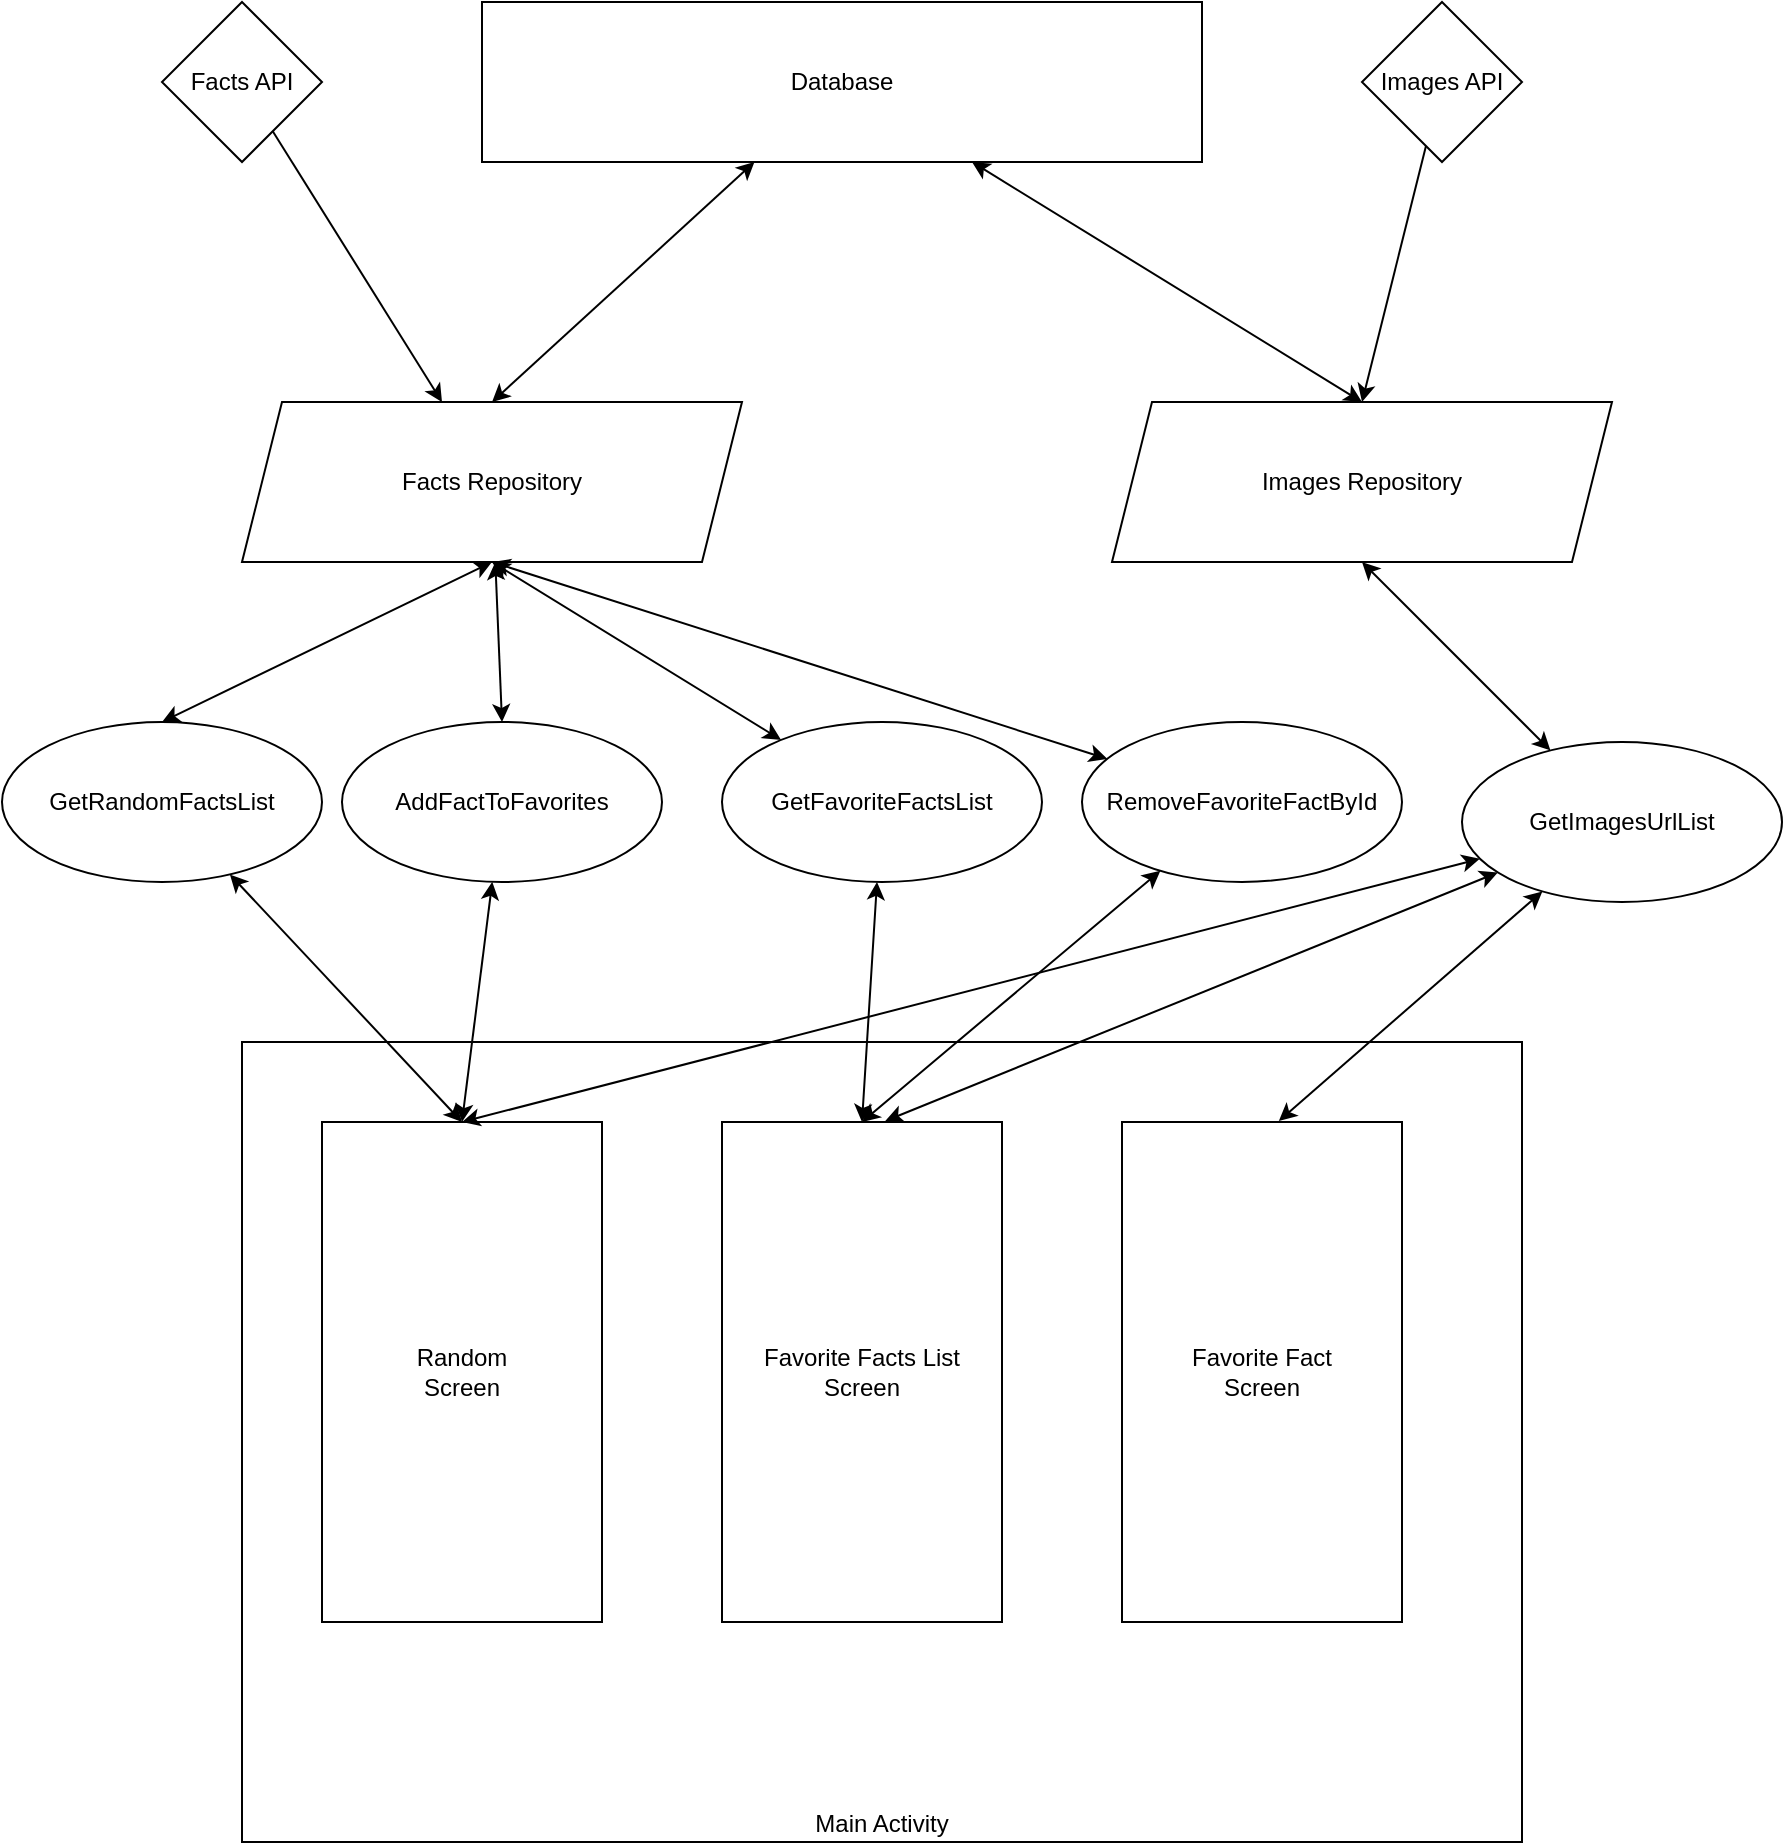 <mxfile version="20.7.4" type="device"><diagram id="BaurhBpk-vux4XYJFi9-" name="Page-1"><mxGraphModel dx="1418" dy="828" grid="1" gridSize="10" guides="1" tooltips="1" connect="1" arrows="1" fold="1" page="1" pageScale="1" pageWidth="827" pageHeight="1169" math="0" shadow="0"><root><mxCell id="0"/><mxCell id="1" parent="0"/><mxCell id="JRBV2hw_Z9q_LaUwT_1X-26" value="Main Activity" style="rounded=0;whiteSpace=wrap;html=1;verticalAlign=bottom;" parent="1" vertex="1"><mxGeometry x="120" y="640" width="640" height="400" as="geometry"/></mxCell><mxCell id="JRBV2hw_Z9q_LaUwT_1X-2" value="Random &lt;br&gt;Screen" style="rounded=0;whiteSpace=wrap;html=1;" parent="1" vertex="1"><mxGeometry x="160" y="680" width="140" height="250" as="geometry"/></mxCell><mxCell id="JRBV2hw_Z9q_LaUwT_1X-3" value="Favorite Facts List Screen" style="rounded=0;whiteSpace=wrap;html=1;" parent="1" vertex="1"><mxGeometry x="360" y="680" width="140" height="250" as="geometry"/></mxCell><mxCell id="JRBV2hw_Z9q_LaUwT_1X-5" value="Favorite Fact &lt;br&gt;Screen" style="rounded=0;whiteSpace=wrap;html=1;" parent="1" vertex="1"><mxGeometry x="560" y="680" width="140" height="250" as="geometry"/></mxCell><mxCell id="JRBV2hw_Z9q_LaUwT_1X-28" style="edgeStyle=none;rounded=0;orthogonalLoop=1;jettySize=auto;html=1;entryX=0.5;entryY=0;entryDx=0;entryDy=0;startArrow=classic;startFill=1;exitX=0.5;exitY=1;exitDx=0;exitDy=0;" parent="1" source="JRBV2hw_Z9q_LaUwT_1X-7" target="JRBV2hw_Z9q_LaUwT_1X-27" edge="1"><mxGeometry relative="1" as="geometry"/></mxCell><mxCell id="JRBV2hw_Z9q_LaUwT_1X-31" style="edgeStyle=none;rounded=0;orthogonalLoop=1;jettySize=auto;html=1;entryX=0.5;entryY=0;entryDx=0;entryDy=0;startArrow=classic;startFill=1;" parent="1" source="JRBV2hw_Z9q_LaUwT_1X-7" target="JRBV2hw_Z9q_LaUwT_1X-30" edge="1"><mxGeometry relative="1" as="geometry"/></mxCell><mxCell id="JRBV2hw_Z9q_LaUwT_1X-33" style="edgeStyle=none;rounded=0;orthogonalLoop=1;jettySize=auto;html=1;startArrow=classic;startFill=1;exitX=0.5;exitY=1;exitDx=0;exitDy=0;" parent="1" source="JRBV2hw_Z9q_LaUwT_1X-7" target="JRBV2hw_Z9q_LaUwT_1X-21" edge="1"><mxGeometry relative="1" as="geometry"/></mxCell><mxCell id="JRBV2hw_Z9q_LaUwT_1X-7" value="Facts Repository" style="shape=parallelogram;perimeter=parallelogramPerimeter;whiteSpace=wrap;html=1;fixedSize=1;" parent="1" vertex="1"><mxGeometry x="120" y="320" width="250" height="80" as="geometry"/></mxCell><mxCell id="JRBV2hw_Z9q_LaUwT_1X-8" value="Images Repository" style="shape=parallelogram;perimeter=parallelogramPerimeter;whiteSpace=wrap;html=1;fixedSize=1;" parent="1" vertex="1"><mxGeometry x="555" y="320" width="250" height="80" as="geometry"/></mxCell><mxCell id="JRBV2hw_Z9q_LaUwT_1X-17" style="edgeStyle=none;rounded=0;orthogonalLoop=1;jettySize=auto;html=1;entryX=0.5;entryY=0;entryDx=0;entryDy=0;startArrow=classic;startFill=1;" parent="1" source="JRBV2hw_Z9q_LaUwT_1X-11" target="JRBV2hw_Z9q_LaUwT_1X-8" edge="1"><mxGeometry relative="1" as="geometry"><mxPoint x="440" y="200" as="sourcePoint"/></mxGeometry></mxCell><mxCell id="JRBV2hw_Z9q_LaUwT_1X-18" style="edgeStyle=none;rounded=0;orthogonalLoop=1;jettySize=auto;html=1;entryX=0.5;entryY=0;entryDx=0;entryDy=0;startArrow=classic;startFill=1;" parent="1" source="JRBV2hw_Z9q_LaUwT_1X-11" target="JRBV2hw_Z9q_LaUwT_1X-7" edge="1"><mxGeometry relative="1" as="geometry"/></mxCell><mxCell id="JRBV2hw_Z9q_LaUwT_1X-11" value="Database" style="rounded=0;whiteSpace=wrap;html=1;" parent="1" vertex="1"><mxGeometry x="240" y="120" width="360" height="80" as="geometry"/></mxCell><mxCell id="JRBV2hw_Z9q_LaUwT_1X-15" style="rounded=0;orthogonalLoop=1;jettySize=auto;html=1;" parent="1" source="JRBV2hw_Z9q_LaUwT_1X-12" target="JRBV2hw_Z9q_LaUwT_1X-7" edge="1"><mxGeometry relative="1" as="geometry"/></mxCell><mxCell id="JRBV2hw_Z9q_LaUwT_1X-12" value="Facts API" style="rhombus;whiteSpace=wrap;html=1;" parent="1" vertex="1"><mxGeometry x="80" y="120" width="80" height="80" as="geometry"/></mxCell><mxCell id="JRBV2hw_Z9q_LaUwT_1X-16" style="edgeStyle=none;rounded=0;orthogonalLoop=1;jettySize=auto;html=1;entryX=0.5;entryY=0;entryDx=0;entryDy=0;" parent="1" source="JRBV2hw_Z9q_LaUwT_1X-13" target="JRBV2hw_Z9q_LaUwT_1X-8" edge="1"><mxGeometry relative="1" as="geometry"/></mxCell><mxCell id="JRBV2hw_Z9q_LaUwT_1X-13" value="Images API" style="rhombus;whiteSpace=wrap;html=1;" parent="1" vertex="1"><mxGeometry x="680" y="120" width="80" height="80" as="geometry"/></mxCell><mxCell id="JRBV2hw_Z9q_LaUwT_1X-22" style="edgeStyle=none;rounded=0;orthogonalLoop=1;jettySize=auto;html=1;entryX=0.5;entryY=1;entryDx=0;entryDy=0;startArrow=classic;startFill=1;" parent="1" source="JRBV2hw_Z9q_LaUwT_1X-20" target="JRBV2hw_Z9q_LaUwT_1X-8" edge="1"><mxGeometry relative="1" as="geometry"/></mxCell><mxCell id="JRBV2hw_Z9q_LaUwT_1X-23" style="edgeStyle=none;rounded=0;orthogonalLoop=1;jettySize=auto;html=1;entryX=0.56;entryY=-0.002;entryDx=0;entryDy=0;entryPerimeter=0;startArrow=classic;startFill=1;" parent="1" source="JRBV2hw_Z9q_LaUwT_1X-20" target="JRBV2hw_Z9q_LaUwT_1X-5" edge="1"><mxGeometry relative="1" as="geometry"/></mxCell><mxCell id="JRBV2hw_Z9q_LaUwT_1X-24" style="edgeStyle=none;rounded=0;orthogonalLoop=1;jettySize=auto;html=1;entryX=0.583;entryY=-0.002;entryDx=0;entryDy=0;entryPerimeter=0;startArrow=classic;startFill=1;" parent="1" source="JRBV2hw_Z9q_LaUwT_1X-20" target="JRBV2hw_Z9q_LaUwT_1X-3" edge="1"><mxGeometry relative="1" as="geometry"/></mxCell><mxCell id="JRBV2hw_Z9q_LaUwT_1X-25" style="edgeStyle=none;rounded=0;orthogonalLoop=1;jettySize=auto;html=1;entryX=0.5;entryY=0;entryDx=0;entryDy=0;startArrow=classic;startFill=1;" parent="1" source="JRBV2hw_Z9q_LaUwT_1X-20" target="JRBV2hw_Z9q_LaUwT_1X-2" edge="1"><mxGeometry relative="1" as="geometry"/></mxCell><mxCell id="JRBV2hw_Z9q_LaUwT_1X-20" value="GetImagesUrlList" style="ellipse;whiteSpace=wrap;html=1;" parent="1" vertex="1"><mxGeometry x="730" y="490" width="160" height="80" as="geometry"/></mxCell><mxCell id="JRBV2hw_Z9q_LaUwT_1X-34" style="edgeStyle=none;rounded=0;orthogonalLoop=1;jettySize=auto;html=1;entryX=0.5;entryY=0;entryDx=0;entryDy=0;startArrow=classic;startFill=1;" parent="1" source="JRBV2hw_Z9q_LaUwT_1X-21" target="JRBV2hw_Z9q_LaUwT_1X-3" edge="1"><mxGeometry relative="1" as="geometry"/></mxCell><mxCell id="JRBV2hw_Z9q_LaUwT_1X-21" value="GetFavoriteFactsList" style="ellipse;whiteSpace=wrap;html=1;" parent="1" vertex="1"><mxGeometry x="360" y="480" width="160" height="80" as="geometry"/></mxCell><mxCell id="JRBV2hw_Z9q_LaUwT_1X-29" style="edgeStyle=none;rounded=0;orthogonalLoop=1;jettySize=auto;html=1;entryX=0.5;entryY=0;entryDx=0;entryDy=0;startArrow=classic;startFill=1;" parent="1" source="JRBV2hw_Z9q_LaUwT_1X-27" target="JRBV2hw_Z9q_LaUwT_1X-2" edge="1"><mxGeometry relative="1" as="geometry"/></mxCell><mxCell id="JRBV2hw_Z9q_LaUwT_1X-27" value="GetRandomFactsList" style="ellipse;whiteSpace=wrap;html=1;" parent="1" vertex="1"><mxGeometry y="480" width="160" height="80" as="geometry"/></mxCell><mxCell id="JRBV2hw_Z9q_LaUwT_1X-32" style="edgeStyle=none;rounded=0;orthogonalLoop=1;jettySize=auto;html=1;entryX=0.5;entryY=0;entryDx=0;entryDy=0;startArrow=classic;startFill=1;" parent="1" source="JRBV2hw_Z9q_LaUwT_1X-30" target="JRBV2hw_Z9q_LaUwT_1X-2" edge="1"><mxGeometry relative="1" as="geometry"/></mxCell><mxCell id="JRBV2hw_Z9q_LaUwT_1X-30" value="AddFactToFavorites" style="ellipse;whiteSpace=wrap;html=1;" parent="1" vertex="1"><mxGeometry x="170" y="480" width="160" height="80" as="geometry"/></mxCell><mxCell id="JRBV2hw_Z9q_LaUwT_1X-36" style="edgeStyle=none;rounded=0;orthogonalLoop=1;jettySize=auto;html=1;entryX=0.5;entryY=0;entryDx=0;entryDy=0;startArrow=classic;startFill=1;" parent="1" source="JRBV2hw_Z9q_LaUwT_1X-35" target="JRBV2hw_Z9q_LaUwT_1X-3" edge="1"><mxGeometry relative="1" as="geometry"/></mxCell><mxCell id="JRBV2hw_Z9q_LaUwT_1X-37" style="edgeStyle=none;rounded=0;orthogonalLoop=1;jettySize=auto;html=1;entryX=0.5;entryY=1;entryDx=0;entryDy=0;startArrow=classic;startFill=1;" parent="1" source="JRBV2hw_Z9q_LaUwT_1X-35" target="JRBV2hw_Z9q_LaUwT_1X-7" edge="1"><mxGeometry relative="1" as="geometry"/></mxCell><mxCell id="JRBV2hw_Z9q_LaUwT_1X-35" value="RemoveFavoriteFactById" style="ellipse;whiteSpace=wrap;html=1;" parent="1" vertex="1"><mxGeometry x="540" y="480" width="160" height="80" as="geometry"/></mxCell></root></mxGraphModel></diagram></mxfile>